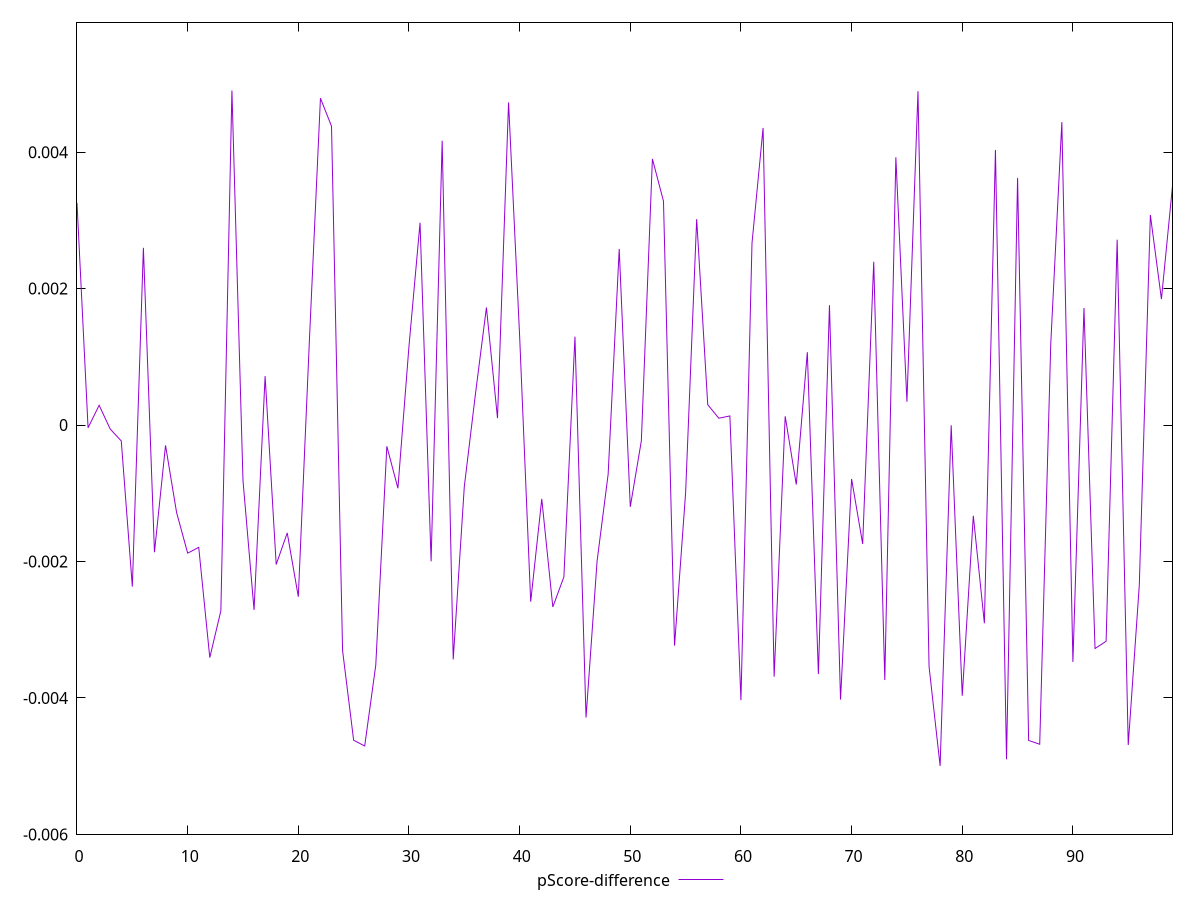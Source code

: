reset

$pScoreDifference <<EOF
0 0.0032555515865855256
1 -0.00003996082216939367
2 0.000289949234338005
3 -0.0000583333353354476
4 -0.0002330969043590203
5 -0.002367527640576794
6 0.0025975908829642957
7 -0.0018642103051879078
8 -0.000298582510787182
9 -0.0012814841812528455
10 -0.001877542786519637
11 -0.001792319804729825
12 -0.003408720799352838
13 -0.0027219072900321883
14 0.004902956690442162
15 -0.0008127334486663917
16 -0.0027097903504311738
17 0.0007174447872936307
18 -0.002044100544839389
19 -0.0015809721616732997
20 -0.0025161436124193637
21 0.0012356219334039853
22 0.004790921776370305
23 0.004379562756154032
24 -0.0033056227976546726
25 -0.004619625579845743
26 -0.004703447593057408
27 -0.003518393593722635
28 -0.0003113186841638971
29 -0.0009264018481174308
30 0.0011535180631411235
31 0.002964772040256247
32 -0.001997224567432454
33 0.004166611796374453
34 -0.003434938810827237
35 -0.0009028229637279006
36 0.000445320926135917
37 0.001722553137212035
38 0.00010075377718099521
39 0.004728686099579882
40 0.0013039677739503652
41 -0.0025893464259789667
42 -0.001082107045823566
43 -0.0026662978103196844
44 -0.002225845379539626
45 0.0012955214118273162
46 -0.004287260430839379
47 -0.001993509564279461
48 -0.0007200325346783387
49 0.0025804968567864073
50 -0.001198396872190921
51 -0.0002314054102804386
52 0.003900818362367442
53 0.0032812763131098155
54 -0.00323353509633606
55 -0.0009922671733729738
56 0.0030176964318744393
57 0.0002982686688204339
58 0.00009983011446645929
59 0.00013353631294021895
60 -0.004032486031384286
61 0.002666204963761354
62 0.0043546744641449475
63 -0.0036875996276399814
64 0.00012833190619299106
65 -0.0008718775052287686
66 0.0010678277157559757
67 -0.003649436117805438
68 0.0017570054383708733
69 -0.00402387605539678
70 -0.0007900983335507039
71 -0.0017424514157340365
72 0.0023932615805436486
73 -0.003737428638660889
74 0.003924837953172666
75 0.0003420053019558278
76 0.004893177355586142
77 -0.0035392417636805895
78 -0.004995704572335002
79 -0.0000030854530658208645
80 -0.003967131720506889
81 -0.0013301717507261945
82 -0.0029051289912462863
83 0.004032333528919629
84 -0.004899532509861304
85 0.0036220839829279594
86 -0.004622847523828577
87 -0.004678327837669083
88 0.0011981082485917893
89 0.00444065587795317
90 -0.003471811078469833
91 0.0017155358797079634
92 -0.0032753907798144244
93 -0.003168886592869402
94 0.002716775525413717
95 -0.004689489214089626
96 -0.002346012319046409
97 0.0030787936074623268
98 0.0018460495723681691
99 0.003503362036097468
EOF

set key outside below
set xrange [0:99]
set yrange [-0.0059957045723350024:0.005902956690442162]
set trange [-0.0059957045723350024:0.005902956690442162]
set terminal svg size 640, 500 enhanced background rgb 'white'
set output "reports/report_00027_2021-02-24T12-40-31.850Z/first-contentful-paint/samples/astro/pScore-difference/values.svg"

plot $pScoreDifference title "pScore-difference" with line

reset
